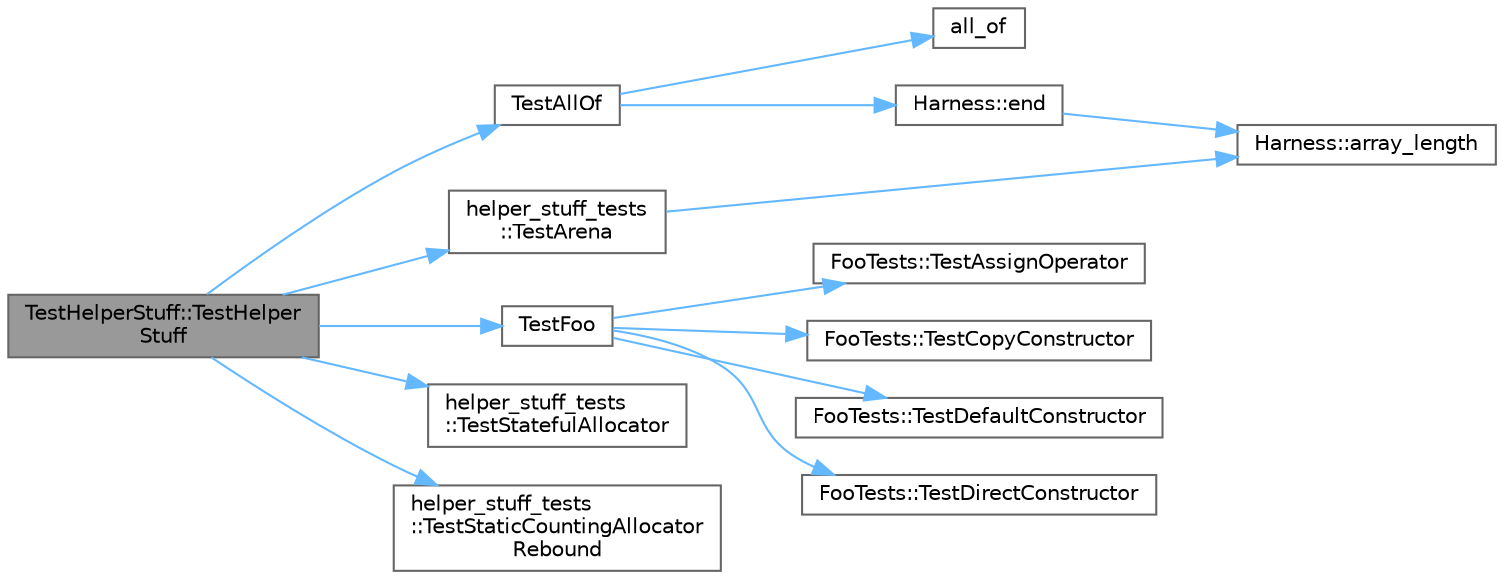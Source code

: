 digraph "TestHelperStuff::TestHelperStuff"
{
 // LATEX_PDF_SIZE
  bgcolor="transparent";
  edge [fontname=Helvetica,fontsize=10,labelfontname=Helvetica,labelfontsize=10];
  node [fontname=Helvetica,fontsize=10,shape=box,height=0.2,width=0.4];
  rankdir="LR";
  Node1 [id="Node000001",label="TestHelperStuff::TestHelper\lStuff",height=0.2,width=0.4,color="gray40", fillcolor="grey60", style="filled", fontcolor="black",tooltip=" "];
  Node1 -> Node2 [id="edge1_Node000001_Node000002",color="steelblue1",style="solid",tooltip=" "];
  Node2 [id="Node000002",label="TestAllOf",height=0.2,width=0.4,color="grey40", fillcolor="white", style="filled",URL="$test__container__move__support_8h.html#a04d45b1e95e506843113e731d8ee34ac",tooltip=" "];
  Node2 -> Node3 [id="edge2_Node000002_Node000003",color="steelblue1",style="solid",tooltip=" "];
  Node3 [id="Node000003",label="all_of",height=0.2,width=0.4,color="grey40", fillcolor="white", style="filled",URL="$test__container__move__support_8h.html#a4c146b974f38f6dd39c7b6adfbc471b1",tooltip=" "];
  Node2 -> Node4 [id="edge3_Node000002_Node000004",color="steelblue1",style="solid",tooltip=" "];
  Node4 [id="Node000004",label="Harness::end",height=0.2,width=0.4,color="grey40", fillcolor="white", style="filled",URL="$namespace_harness.html#ab1be15de63e4c94f6f879c6ef290f4a5",tooltip=" "];
  Node4 -> Node5 [id="edge4_Node000004_Node000005",color="steelblue1",style="solid",tooltip=" "];
  Node5 [id="Node000005",label="Harness::array_length",height=0.2,width=0.4,color="grey40", fillcolor="white", style="filled",URL="$namespace_harness.html#ab206cca6eab4aa536242981c7c4f3e3c",tooltip=" "];
  Node1 -> Node6 [id="edge5_Node000001_Node000006",color="steelblue1",style="solid",tooltip=" "];
  Node6 [id="Node000006",label="helper_stuff_tests\l::TestArena",height=0.2,width=0.4,color="grey40", fillcolor="white", style="filled",URL="$namespacehelper__stuff__tests.html#a18e1af673b1c58bdb0b1b385ecd7e8aa",tooltip=" "];
  Node6 -> Node5 [id="edge6_Node000006_Node000005",color="steelblue1",style="solid",tooltip=" "];
  Node1 -> Node7 [id="edge7_Node000001_Node000007",color="steelblue1",style="solid",tooltip=" "];
  Node7 [id="Node000007",label="TestFoo",height=0.2,width=0.4,color="grey40", fillcolor="white", style="filled",URL="$test__container__move__support_8h.html#ab4fd58842f12590336910cd87db1ef39",tooltip=" "];
  Node7 -> Node8 [id="edge8_Node000007_Node000008",color="steelblue1",style="solid",tooltip=" "];
  Node8 [id="Node000008",label="FooTests::TestAssignOperator",height=0.2,width=0.4,color="grey40", fillcolor="white", style="filled",URL="$namespace_foo_tests.html#a49fe44f3c7e9f2144cfd4c6eca56a062",tooltip=" "];
  Node7 -> Node9 [id="edge9_Node000007_Node000009",color="steelblue1",style="solid",tooltip=" "];
  Node9 [id="Node000009",label="FooTests::TestCopyConstructor",height=0.2,width=0.4,color="grey40", fillcolor="white", style="filled",URL="$namespace_foo_tests.html#a32571a77fe4caa4ebc3a2dc47ff69b96",tooltip=" "];
  Node7 -> Node10 [id="edge10_Node000007_Node000010",color="steelblue1",style="solid",tooltip=" "];
  Node10 [id="Node000010",label="FooTests::TestDefaultConstructor",height=0.2,width=0.4,color="grey40", fillcolor="white", style="filled",URL="$namespace_foo_tests.html#ab225453c8a96c7cdab2052c03037bc5b",tooltip=" "];
  Node7 -> Node11 [id="edge11_Node000007_Node000011",color="steelblue1",style="solid",tooltip=" "];
  Node11 [id="Node000011",label="FooTests::TestDirectConstructor",height=0.2,width=0.4,color="grey40", fillcolor="white", style="filled",URL="$namespace_foo_tests.html#a8e775848dab915f959fad81dccb7b35c",tooltip=" "];
  Node1 -> Node12 [id="edge12_Node000001_Node000012",color="steelblue1",style="solid",tooltip=" "];
  Node12 [id="Node000012",label="helper_stuff_tests\l::TestStatefulAllocator",height=0.2,width=0.4,color="grey40", fillcolor="white", style="filled",URL="$namespacehelper__stuff__tests.html#a80ddc8020aa7a4be3619b0fbb4578fd1",tooltip=" "];
  Node1 -> Node13 [id="edge13_Node000001_Node000013",color="steelblue1",style="solid",tooltip=" "];
  Node13 [id="Node000013",label="helper_stuff_tests\l::TestStaticCountingAllocator\lRebound",height=0.2,width=0.4,color="grey40", fillcolor="white", style="filled",URL="$namespacehelper__stuff__tests.html#a35f061d2ec37a114dfe0e8938088d55f",tooltip=" "];
}
